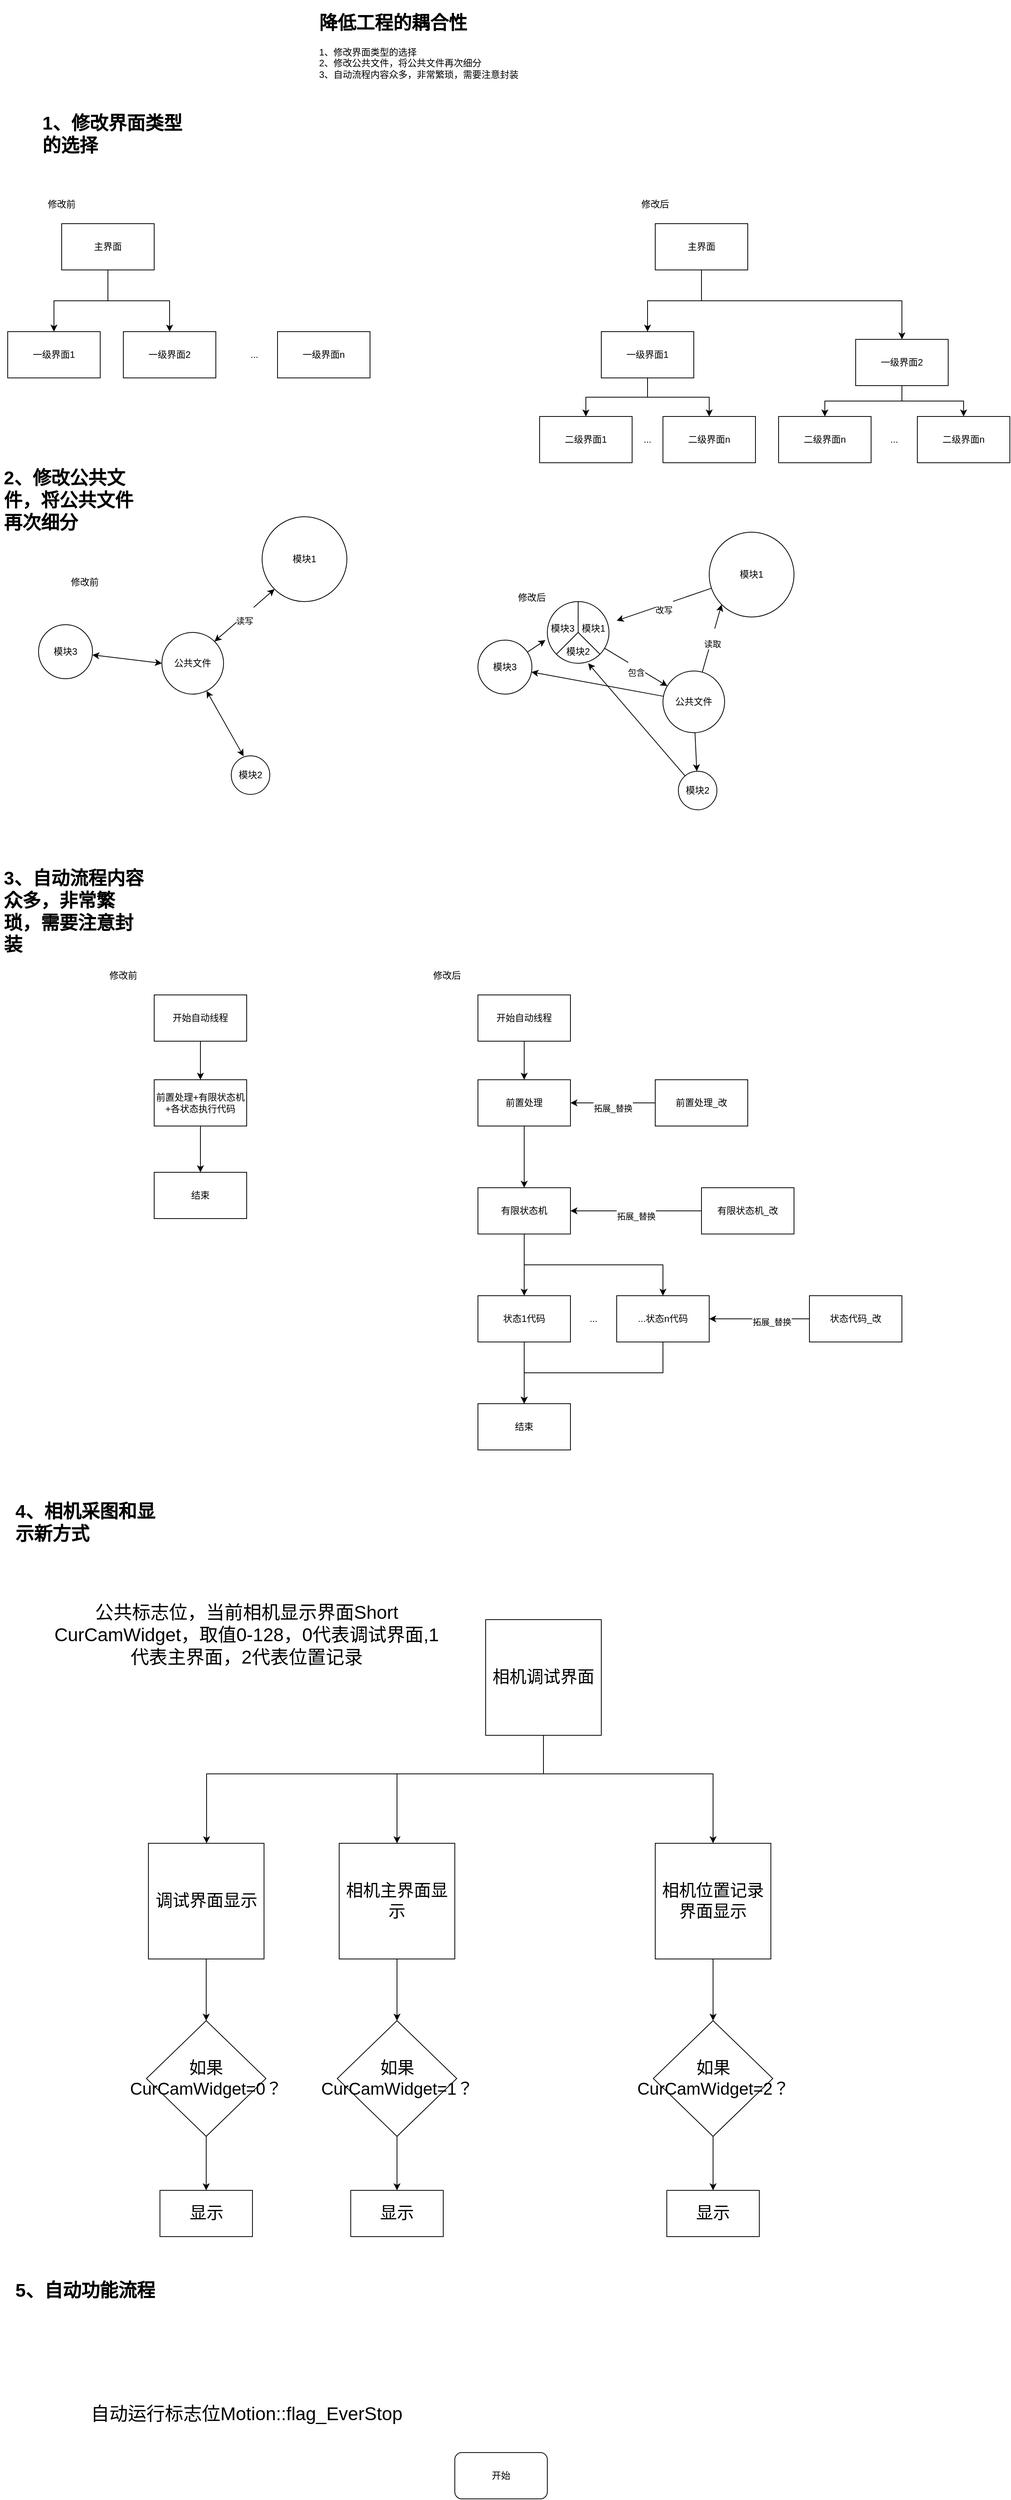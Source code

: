 <mxfile version="21.6.6" type="github">
  <diagram name="第 1 页" id="BK7UexbAD5S3coaDiWZC">
    <mxGraphModel dx="1221" dy="622" grid="1" gridSize="10" guides="1" tooltips="1" connect="1" arrows="1" fold="1" page="1" pageScale="1" pageWidth="827" pageHeight="1169" math="0" shadow="0">
      <root>
        <mxCell id="0" />
        <mxCell id="1" parent="0" />
        <mxCell id="pPquGkvTpnL6xaR8iwFb-2" value="&lt;h1&gt;降低工程的耦合性&lt;/h1&gt;&lt;div&gt;1、修改界面类型的选择&lt;/div&gt;&lt;div&gt;2、修改公共文件，将公共文件再次细分&lt;/div&gt;&lt;div&gt;3、自动流程内容众多，非常繁琐，需要注意封装&lt;/div&gt;" style="text;html=1;strokeColor=none;fillColor=none;spacing=5;spacingTop=-20;whiteSpace=wrap;overflow=hidden;rounded=0;" parent="1" vertex="1">
          <mxGeometry x="419" y="60" width="371" height="120" as="geometry" />
        </mxCell>
        <mxCell id="pPquGkvTpnL6xaR8iwFb-4" value="&lt;h1&gt;1、修改界面类型的选择&lt;br&gt;&lt;/h1&gt;" style="text;html=1;strokeColor=none;fillColor=none;spacing=5;spacingTop=-20;whiteSpace=wrap;overflow=hidden;rounded=0;" parent="1" vertex="1">
          <mxGeometry x="60" y="190" width="190" height="120" as="geometry" />
        </mxCell>
        <mxCell id="pPquGkvTpnL6xaR8iwFb-5" value="修改前" style="text;html=1;strokeColor=none;fillColor=none;align=center;verticalAlign=middle;whiteSpace=wrap;rounded=0;" parent="1" vertex="1">
          <mxGeometry x="60" y="300" width="60" height="30" as="geometry" />
        </mxCell>
        <mxCell id="pPquGkvTpnL6xaR8iwFb-9" style="edgeStyle=orthogonalEdgeStyle;rounded=0;orthogonalLoop=1;jettySize=auto;html=1;" parent="1" source="pPquGkvTpnL6xaR8iwFb-6" target="pPquGkvTpnL6xaR8iwFb-7" edge="1">
          <mxGeometry relative="1" as="geometry" />
        </mxCell>
        <mxCell id="pPquGkvTpnL6xaR8iwFb-10" style="edgeStyle=orthogonalEdgeStyle;rounded=0;orthogonalLoop=1;jettySize=auto;html=1;" parent="1" source="pPquGkvTpnL6xaR8iwFb-6" target="pPquGkvTpnL6xaR8iwFb-8" edge="1">
          <mxGeometry relative="1" as="geometry" />
        </mxCell>
        <mxCell id="pPquGkvTpnL6xaR8iwFb-6" value="主界面" style="rounded=0;whiteSpace=wrap;html=1;" parent="1" vertex="1">
          <mxGeometry x="90" y="340" width="120" height="60" as="geometry" />
        </mxCell>
        <mxCell id="pPquGkvTpnL6xaR8iwFb-7" value="一级界面1" style="rounded=0;whiteSpace=wrap;html=1;" parent="1" vertex="1">
          <mxGeometry x="20" y="480" width="120" height="60" as="geometry" />
        </mxCell>
        <mxCell id="pPquGkvTpnL6xaR8iwFb-8" value="一级界面2" style="rounded=0;whiteSpace=wrap;html=1;" parent="1" vertex="1">
          <mxGeometry x="170" y="480" width="120" height="60" as="geometry" />
        </mxCell>
        <mxCell id="pPquGkvTpnL6xaR8iwFb-11" value="一级界面n" style="rounded=0;whiteSpace=wrap;html=1;" parent="1" vertex="1">
          <mxGeometry x="370" y="480" width="120" height="60" as="geometry" />
        </mxCell>
        <mxCell id="pPquGkvTpnL6xaR8iwFb-12" value="..." style="text;html=1;strokeColor=none;fillColor=none;align=center;verticalAlign=middle;whiteSpace=wrap;rounded=0;" parent="1" vertex="1">
          <mxGeometry x="310" y="495" width="60" height="30" as="geometry" />
        </mxCell>
        <mxCell id="pPquGkvTpnL6xaR8iwFb-13" value="修改后" style="text;html=1;strokeColor=none;fillColor=none;align=center;verticalAlign=middle;whiteSpace=wrap;rounded=0;" parent="1" vertex="1">
          <mxGeometry x="830" y="300" width="60" height="30" as="geometry" />
        </mxCell>
        <mxCell id="pPquGkvTpnL6xaR8iwFb-14" style="edgeStyle=orthogonalEdgeStyle;rounded=0;orthogonalLoop=1;jettySize=auto;html=1;" parent="1" source="pPquGkvTpnL6xaR8iwFb-16" target="pPquGkvTpnL6xaR8iwFb-17" edge="1">
          <mxGeometry relative="1" as="geometry" />
        </mxCell>
        <mxCell id="pPquGkvTpnL6xaR8iwFb-15" style="edgeStyle=orthogonalEdgeStyle;rounded=0;orthogonalLoop=1;jettySize=auto;html=1;" parent="1" source="pPquGkvTpnL6xaR8iwFb-16" target="pPquGkvTpnL6xaR8iwFb-18" edge="1">
          <mxGeometry relative="1" as="geometry">
            <Array as="points">
              <mxPoint x="920" y="440" />
              <mxPoint x="1180" y="440" />
            </Array>
          </mxGeometry>
        </mxCell>
        <mxCell id="pPquGkvTpnL6xaR8iwFb-16" value="主界面" style="rounded=0;whiteSpace=wrap;html=1;" parent="1" vertex="1">
          <mxGeometry x="860" y="340" width="120" height="60" as="geometry" />
        </mxCell>
        <mxCell id="pPquGkvTpnL6xaR8iwFb-26" style="edgeStyle=orthogonalEdgeStyle;rounded=0;orthogonalLoop=1;jettySize=auto;html=1;entryX=0.5;entryY=0;entryDx=0;entryDy=0;" parent="1" source="pPquGkvTpnL6xaR8iwFb-17" target="pPquGkvTpnL6xaR8iwFb-19" edge="1">
          <mxGeometry relative="1" as="geometry" />
        </mxCell>
        <mxCell id="pPquGkvTpnL6xaR8iwFb-27" style="edgeStyle=orthogonalEdgeStyle;rounded=0;orthogonalLoop=1;jettySize=auto;html=1;" parent="1" source="pPquGkvTpnL6xaR8iwFb-17" target="pPquGkvTpnL6xaR8iwFb-21" edge="1">
          <mxGeometry relative="1" as="geometry" />
        </mxCell>
        <mxCell id="pPquGkvTpnL6xaR8iwFb-17" value="一级界面1" style="rounded=0;whiteSpace=wrap;html=1;" parent="1" vertex="1">
          <mxGeometry x="790" y="480" width="120" height="60" as="geometry" />
        </mxCell>
        <mxCell id="pPquGkvTpnL6xaR8iwFb-28" style="edgeStyle=orthogonalEdgeStyle;rounded=0;orthogonalLoop=1;jettySize=auto;html=1;entryX=0.5;entryY=0;entryDx=0;entryDy=0;" parent="1" source="pPquGkvTpnL6xaR8iwFb-18" target="pPquGkvTpnL6xaR8iwFb-22" edge="1">
          <mxGeometry relative="1" as="geometry" />
        </mxCell>
        <mxCell id="pPquGkvTpnL6xaR8iwFb-29" style="edgeStyle=orthogonalEdgeStyle;rounded=0;orthogonalLoop=1;jettySize=auto;html=1;entryX=0.5;entryY=0;entryDx=0;entryDy=0;" parent="1" source="pPquGkvTpnL6xaR8iwFb-18" target="pPquGkvTpnL6xaR8iwFb-23" edge="1">
          <mxGeometry relative="1" as="geometry" />
        </mxCell>
        <mxCell id="pPquGkvTpnL6xaR8iwFb-18" value="一级界面2" style="rounded=0;whiteSpace=wrap;html=1;" parent="1" vertex="1">
          <mxGeometry x="1120" y="490" width="120" height="60" as="geometry" />
        </mxCell>
        <mxCell id="pPquGkvTpnL6xaR8iwFb-19" value="二级界面1" style="rounded=0;whiteSpace=wrap;html=1;" parent="1" vertex="1">
          <mxGeometry x="710" y="590" width="120" height="60" as="geometry" />
        </mxCell>
        <mxCell id="pPquGkvTpnL6xaR8iwFb-21" value="二级界面n" style="rounded=0;whiteSpace=wrap;html=1;" parent="1" vertex="1">
          <mxGeometry x="870" y="590" width="120" height="60" as="geometry" />
        </mxCell>
        <mxCell id="pPquGkvTpnL6xaR8iwFb-22" value="二级界面n" style="rounded=0;whiteSpace=wrap;html=1;" parent="1" vertex="1">
          <mxGeometry x="1020" y="590" width="120" height="60" as="geometry" />
        </mxCell>
        <mxCell id="pPquGkvTpnL6xaR8iwFb-23" value="二级界面n" style="rounded=0;whiteSpace=wrap;html=1;" parent="1" vertex="1">
          <mxGeometry x="1200" y="590" width="120" height="60" as="geometry" />
        </mxCell>
        <mxCell id="pPquGkvTpnL6xaR8iwFb-24" value="..." style="text;html=1;strokeColor=none;fillColor=none;align=center;verticalAlign=middle;whiteSpace=wrap;rounded=0;" parent="1" vertex="1">
          <mxGeometry x="1140" y="605" width="60" height="30" as="geometry" />
        </mxCell>
        <mxCell id="pPquGkvTpnL6xaR8iwFb-25" value="..." style="text;html=1;strokeColor=none;fillColor=none;align=center;verticalAlign=middle;whiteSpace=wrap;rounded=0;" parent="1" vertex="1">
          <mxGeometry x="820" y="605" width="60" height="30" as="geometry" />
        </mxCell>
        <mxCell id="pPquGkvTpnL6xaR8iwFb-30" value="&lt;h1&gt;2、修改公共文件，将公共文件再次细分&lt;br&gt;&lt;/h1&gt;" style="text;html=1;strokeColor=none;fillColor=none;spacing=5;spacingTop=-20;whiteSpace=wrap;overflow=hidden;rounded=0;" parent="1" vertex="1">
          <mxGeometry x="10" y="650" width="190" height="120" as="geometry" />
        </mxCell>
        <mxCell id="pPquGkvTpnL6xaR8iwFb-31" value="公共文件" style="ellipse;whiteSpace=wrap;html=1;aspect=fixed;" parent="1" vertex="1">
          <mxGeometry x="220" y="870" width="80" height="80" as="geometry" />
        </mxCell>
        <mxCell id="pPquGkvTpnL6xaR8iwFb-32" value="修改前" style="text;html=1;strokeColor=none;fillColor=none;align=center;verticalAlign=middle;whiteSpace=wrap;rounded=0;" parent="1" vertex="1">
          <mxGeometry x="90" y="790" width="60" height="30" as="geometry" />
        </mxCell>
        <mxCell id="pPquGkvTpnL6xaR8iwFb-33" value="模块1" style="ellipse;whiteSpace=wrap;html=1;aspect=fixed;" parent="1" vertex="1">
          <mxGeometry x="350" y="720" width="110" height="110" as="geometry" />
        </mxCell>
        <mxCell id="pPquGkvTpnL6xaR8iwFb-35" value="模块2" style="ellipse;whiteSpace=wrap;html=1;aspect=fixed;" parent="1" vertex="1">
          <mxGeometry x="310" y="1030" width="50" height="50" as="geometry" />
        </mxCell>
        <mxCell id="pPquGkvTpnL6xaR8iwFb-37" value="模块3" style="ellipse;whiteSpace=wrap;html=1;aspect=fixed;" parent="1" vertex="1">
          <mxGeometry x="60" y="860" width="70" height="70" as="geometry" />
        </mxCell>
        <mxCell id="pPquGkvTpnL6xaR8iwFb-48" style="rounded=0;orthogonalLoop=1;jettySize=auto;html=1;" parent="1" source="pPquGkvTpnL6xaR8iwFb-50" target="pPquGkvTpnL6xaR8iwFb-55" edge="1">
          <mxGeometry relative="1" as="geometry" />
        </mxCell>
        <mxCell id="pPquGkvTpnL6xaR8iwFb-49" style="rounded=0;orthogonalLoop=1;jettySize=auto;html=1;" parent="1" source="pPquGkvTpnL6xaR8iwFb-50" target="pPquGkvTpnL6xaR8iwFb-57" edge="1">
          <mxGeometry relative="1" as="geometry" />
        </mxCell>
        <mxCell id="pPquGkvTpnL6xaR8iwFb-50" value="公共文件" style="ellipse;whiteSpace=wrap;html=1;aspect=fixed;" parent="1" vertex="1">
          <mxGeometry x="870" y="920" width="80" height="80" as="geometry" />
        </mxCell>
        <mxCell id="pPquGkvTpnL6xaR8iwFb-51" value="修改后" style="text;html=1;strokeColor=none;fillColor=none;align=center;verticalAlign=middle;whiteSpace=wrap;rounded=0;" parent="1" vertex="1">
          <mxGeometry x="670" y="810" width="60" height="30" as="geometry" />
        </mxCell>
        <mxCell id="pPquGkvTpnL6xaR8iwFb-67" value="&lt;br&gt;改写" style="rounded=0;orthogonalLoop=1;jettySize=auto;html=1;" parent="1" source="pPquGkvTpnL6xaR8iwFb-53" target="pPquGkvTpnL6xaR8iwFb-65" edge="1">
          <mxGeometry relative="1" as="geometry" />
        </mxCell>
        <mxCell id="pPquGkvTpnL6xaR8iwFb-53" value="模块1" style="ellipse;whiteSpace=wrap;html=1;aspect=fixed;" parent="1" vertex="1">
          <mxGeometry x="930" y="740" width="110" height="110" as="geometry" />
        </mxCell>
        <mxCell id="pPquGkvTpnL6xaR8iwFb-72" style="rounded=0;orthogonalLoop=1;jettySize=auto;html=1;" parent="1" source="pPquGkvTpnL6xaR8iwFb-55" target="pPquGkvTpnL6xaR8iwFb-66" edge="1">
          <mxGeometry relative="1" as="geometry" />
        </mxCell>
        <mxCell id="pPquGkvTpnL6xaR8iwFb-55" value="模块2" style="ellipse;whiteSpace=wrap;html=1;aspect=fixed;" parent="1" vertex="1">
          <mxGeometry x="890" y="1050" width="50" height="50" as="geometry" />
        </mxCell>
        <mxCell id="pPquGkvTpnL6xaR8iwFb-73" style="rounded=0;orthogonalLoop=1;jettySize=auto;html=1;" parent="1" source="pPquGkvTpnL6xaR8iwFb-57" target="pPquGkvTpnL6xaR8iwFb-64" edge="1">
          <mxGeometry relative="1" as="geometry" />
        </mxCell>
        <mxCell id="pPquGkvTpnL6xaR8iwFb-57" value="模块3" style="ellipse;whiteSpace=wrap;html=1;aspect=fixed;" parent="1" vertex="1">
          <mxGeometry x="630" y="880" width="70" height="70" as="geometry" />
        </mxCell>
        <mxCell id="pPquGkvTpnL6xaR8iwFb-74" value="&lt;br&gt;包含" style="rounded=0;orthogonalLoop=1;jettySize=auto;html=1;" parent="1" source="pPquGkvTpnL6xaR8iwFb-60" target="pPquGkvTpnL6xaR8iwFb-50" edge="1">
          <mxGeometry relative="1" as="geometry" />
        </mxCell>
        <mxCell id="pPquGkvTpnL6xaR8iwFb-60" value="" style="ellipse;whiteSpace=wrap;html=1;aspect=fixed;" parent="1" vertex="1">
          <mxGeometry x="720" y="830" width="80" height="80" as="geometry" />
        </mxCell>
        <mxCell id="pPquGkvTpnL6xaR8iwFb-61" value="" style="endArrow=none;html=1;rounded=0;exitX=0.5;exitY=0;exitDx=0;exitDy=0;entryX=0.5;entryY=0.5;entryDx=0;entryDy=0;entryPerimeter=0;" parent="1" source="pPquGkvTpnL6xaR8iwFb-60" target="pPquGkvTpnL6xaR8iwFb-60" edge="1">
          <mxGeometry width="50" height="50" relative="1" as="geometry">
            <mxPoint x="800" y="790" as="sourcePoint" />
            <mxPoint x="850" y="740" as="targetPoint" />
          </mxGeometry>
        </mxCell>
        <mxCell id="pPquGkvTpnL6xaR8iwFb-62" value="" style="endArrow=none;html=1;rounded=0;exitX=0;exitY=1;exitDx=0;exitDy=0;" parent="1" source="pPquGkvTpnL6xaR8iwFb-60" edge="1">
          <mxGeometry width="50" height="50" relative="1" as="geometry">
            <mxPoint x="800" y="780" as="sourcePoint" />
            <mxPoint x="760" y="870" as="targetPoint" />
          </mxGeometry>
        </mxCell>
        <mxCell id="pPquGkvTpnL6xaR8iwFb-63" value="" style="endArrow=none;html=1;rounded=0;exitX=1;exitY=1;exitDx=0;exitDy=0;" parent="1" source="pPquGkvTpnL6xaR8iwFb-60" edge="1">
          <mxGeometry width="50" height="50" relative="1" as="geometry">
            <mxPoint x="840" y="770" as="sourcePoint" />
            <mxPoint x="760" y="870" as="targetPoint" />
          </mxGeometry>
        </mxCell>
        <mxCell id="pPquGkvTpnL6xaR8iwFb-64" value="模块3" style="text;html=1;strokeColor=none;fillColor=none;align=center;verticalAlign=middle;whiteSpace=wrap;rounded=0;" parent="1" vertex="1">
          <mxGeometry x="710" y="850" width="60" height="30" as="geometry" />
        </mxCell>
        <mxCell id="pPquGkvTpnL6xaR8iwFb-65" value="模块1" style="text;html=1;strokeColor=none;fillColor=none;align=center;verticalAlign=middle;whiteSpace=wrap;rounded=0;" parent="1" vertex="1">
          <mxGeometry x="750" y="850" width="60" height="30" as="geometry" />
        </mxCell>
        <mxCell id="pPquGkvTpnL6xaR8iwFb-66" value="模块2" style="text;html=1;strokeColor=none;fillColor=none;align=center;verticalAlign=middle;whiteSpace=wrap;rounded=0;" parent="1" vertex="1">
          <mxGeometry x="730" y="880" width="60" height="30" as="geometry" />
        </mxCell>
        <mxCell id="pPquGkvTpnL6xaR8iwFb-68" value="&lt;br&gt;读取" style="rounded=0;orthogonalLoop=1;jettySize=auto;html=1;entryX=0;entryY=1;entryDx=0;entryDy=0;" parent="1" source="pPquGkvTpnL6xaR8iwFb-50" target="pPquGkvTpnL6xaR8iwFb-53" edge="1">
          <mxGeometry relative="1" as="geometry">
            <mxPoint x="869" y="903" as="sourcePoint" />
            <mxPoint x="960" y="860" as="targetPoint" />
          </mxGeometry>
        </mxCell>
        <mxCell id="pPquGkvTpnL6xaR8iwFb-76" value="&lt;br&gt;读写" style="endArrow=classic;startArrow=classic;html=1;rounded=0;entryX=0;entryY=1;entryDx=0;entryDy=0;exitX=1;exitY=0;exitDx=0;exitDy=0;" parent="1" source="pPquGkvTpnL6xaR8iwFb-31" target="pPquGkvTpnL6xaR8iwFb-33" edge="1">
          <mxGeometry width="50" height="50" relative="1" as="geometry">
            <mxPoint x="310" y="880" as="sourcePoint" />
            <mxPoint x="360" y="830" as="targetPoint" />
          </mxGeometry>
        </mxCell>
        <mxCell id="pPquGkvTpnL6xaR8iwFb-77" value="" style="endArrow=classic;startArrow=classic;html=1;rounded=0;exitX=0.32;exitY=0.012;exitDx=0;exitDy=0;exitPerimeter=0;entryX=0.725;entryY=0.948;entryDx=0;entryDy=0;entryPerimeter=0;" parent="1" source="pPquGkvTpnL6xaR8iwFb-35" target="pPquGkvTpnL6xaR8iwFb-31" edge="1">
          <mxGeometry width="50" height="50" relative="1" as="geometry">
            <mxPoint x="510" y="950" as="sourcePoint" />
            <mxPoint x="560" y="900" as="targetPoint" />
          </mxGeometry>
        </mxCell>
        <mxCell id="pPquGkvTpnL6xaR8iwFb-78" value="" style="endArrow=classic;startArrow=classic;html=1;rounded=0;entryX=0;entryY=0.5;entryDx=0;entryDy=0;" parent="1" source="pPquGkvTpnL6xaR8iwFb-37" target="pPquGkvTpnL6xaR8iwFb-31" edge="1">
          <mxGeometry width="50" height="50" relative="1" as="geometry">
            <mxPoint x="100" y="1050" as="sourcePoint" />
            <mxPoint x="150" y="1000" as="targetPoint" />
          </mxGeometry>
        </mxCell>
        <mxCell id="pPquGkvTpnL6xaR8iwFb-80" value="&lt;h1&gt;3、自动流程内容众多，非常繁琐，需要注意封装&lt;br&gt;&lt;/h1&gt;" style="text;html=1;strokeColor=none;fillColor=none;spacing=5;spacingTop=-20;whiteSpace=wrap;overflow=hidden;rounded=0;" parent="1" vertex="1">
          <mxGeometry x="10" y="1169" width="190" height="120" as="geometry" />
        </mxCell>
        <mxCell id="pPquGkvTpnL6xaR8iwFb-86" value="" style="edgeStyle=orthogonalEdgeStyle;rounded=0;orthogonalLoop=1;jettySize=auto;html=1;" parent="1" source="pPquGkvTpnL6xaR8iwFb-82" target="pPquGkvTpnL6xaR8iwFb-85" edge="1">
          <mxGeometry relative="1" as="geometry" />
        </mxCell>
        <mxCell id="pPquGkvTpnL6xaR8iwFb-82" value="开始自动线程" style="rounded=0;whiteSpace=wrap;html=1;" parent="1" vertex="1">
          <mxGeometry x="210" y="1340" width="120" height="60" as="geometry" />
        </mxCell>
        <mxCell id="pPquGkvTpnL6xaR8iwFb-83" value="修改前" style="text;html=1;strokeColor=none;fillColor=none;align=center;verticalAlign=middle;whiteSpace=wrap;rounded=0;" parent="1" vertex="1">
          <mxGeometry x="140" y="1300" width="60" height="30" as="geometry" />
        </mxCell>
        <mxCell id="pPquGkvTpnL6xaR8iwFb-88" value="" style="edgeStyle=orthogonalEdgeStyle;rounded=0;orthogonalLoop=1;jettySize=auto;html=1;" parent="1" source="pPquGkvTpnL6xaR8iwFb-85" target="pPquGkvTpnL6xaR8iwFb-87" edge="1">
          <mxGeometry relative="1" as="geometry" />
        </mxCell>
        <mxCell id="pPquGkvTpnL6xaR8iwFb-85" value="前置处理+有限状态机+各状态执行代码" style="rounded=0;whiteSpace=wrap;html=1;" parent="1" vertex="1">
          <mxGeometry x="210" y="1450" width="120" height="60" as="geometry" />
        </mxCell>
        <mxCell id="pPquGkvTpnL6xaR8iwFb-87" value="结束" style="whiteSpace=wrap;html=1;rounded=0;" parent="1" vertex="1">
          <mxGeometry x="210" y="1570" width="120" height="60" as="geometry" />
        </mxCell>
        <mxCell id="pPquGkvTpnL6xaR8iwFb-105" value="" style="edgeStyle=orthogonalEdgeStyle;rounded=0;orthogonalLoop=1;jettySize=auto;html=1;" parent="1" source="pPquGkvTpnL6xaR8iwFb-90" target="pPquGkvTpnL6xaR8iwFb-93" edge="1">
          <mxGeometry relative="1" as="geometry" />
        </mxCell>
        <mxCell id="pPquGkvTpnL6xaR8iwFb-90" value="开始自动线程" style="rounded=0;whiteSpace=wrap;html=1;" parent="1" vertex="1">
          <mxGeometry x="630" y="1340" width="120" height="60" as="geometry" />
        </mxCell>
        <mxCell id="pPquGkvTpnL6xaR8iwFb-91" value="修改后" style="text;html=1;strokeColor=none;fillColor=none;align=center;verticalAlign=middle;whiteSpace=wrap;rounded=0;" parent="1" vertex="1">
          <mxGeometry x="560" y="1300" width="60" height="30" as="geometry" />
        </mxCell>
        <mxCell id="pPquGkvTpnL6xaR8iwFb-96" value="" style="edgeStyle=orthogonalEdgeStyle;rounded=0;orthogonalLoop=1;jettySize=auto;html=1;" parent="1" source="pPquGkvTpnL6xaR8iwFb-93" target="pPquGkvTpnL6xaR8iwFb-95" edge="1">
          <mxGeometry relative="1" as="geometry" />
        </mxCell>
        <mxCell id="pPquGkvTpnL6xaR8iwFb-93" value="前置处理" style="rounded=0;whiteSpace=wrap;html=1;" parent="1" vertex="1">
          <mxGeometry x="630" y="1450" width="120" height="60" as="geometry" />
        </mxCell>
        <mxCell id="pPquGkvTpnL6xaR8iwFb-94" value="结束" style="whiteSpace=wrap;html=1;rounded=0;" parent="1" vertex="1">
          <mxGeometry x="630" y="1870" width="120" height="60" as="geometry" />
        </mxCell>
        <mxCell id="pPquGkvTpnL6xaR8iwFb-98" value="" style="edgeStyle=orthogonalEdgeStyle;rounded=0;orthogonalLoop=1;jettySize=auto;html=1;" parent="1" source="pPquGkvTpnL6xaR8iwFb-95" target="pPquGkvTpnL6xaR8iwFb-97" edge="1">
          <mxGeometry relative="1" as="geometry" />
        </mxCell>
        <mxCell id="pPquGkvTpnL6xaR8iwFb-101" style="edgeStyle=orthogonalEdgeStyle;rounded=0;orthogonalLoop=1;jettySize=auto;html=1;" parent="1" source="pPquGkvTpnL6xaR8iwFb-95" target="pPquGkvTpnL6xaR8iwFb-99" edge="1">
          <mxGeometry relative="1" as="geometry">
            <Array as="points">
              <mxPoint x="690" y="1690" />
              <mxPoint x="870" y="1690" />
            </Array>
          </mxGeometry>
        </mxCell>
        <mxCell id="pPquGkvTpnL6xaR8iwFb-95" value="&lt;span style=&quot;color: rgb(0, 0, 0); font-family: Helvetica; font-size: 12px; font-style: normal; font-variant-ligatures: normal; font-variant-caps: normal; font-weight: 400; letter-spacing: normal; orphans: 2; text-align: center; text-indent: 0px; text-transform: none; widows: 2; word-spacing: 0px; -webkit-text-stroke-width: 0px; background-color: rgb(251, 251, 251); text-decoration-thickness: initial; text-decoration-style: initial; text-decoration-color: initial; float: none; display: inline !important;&quot;&gt;有限状态机&lt;/span&gt;&lt;br&gt;" style="whiteSpace=wrap;html=1;rounded=0;" parent="1" vertex="1">
          <mxGeometry x="630" y="1590" width="120" height="60" as="geometry" />
        </mxCell>
        <mxCell id="pPquGkvTpnL6xaR8iwFb-104" style="edgeStyle=orthogonalEdgeStyle;rounded=0;orthogonalLoop=1;jettySize=auto;html=1;entryX=0.5;entryY=0;entryDx=0;entryDy=0;" parent="1" source="pPquGkvTpnL6xaR8iwFb-97" target="pPquGkvTpnL6xaR8iwFb-94" edge="1">
          <mxGeometry relative="1" as="geometry" />
        </mxCell>
        <mxCell id="pPquGkvTpnL6xaR8iwFb-97" value="&lt;span style=&quot;color: rgb(0, 0, 0); font-family: Helvetica; font-size: 12px; font-style: normal; font-variant-ligatures: normal; font-variant-caps: normal; font-weight: 400; letter-spacing: normal; orphans: 2; text-align: center; text-indent: 0px; text-transform: none; widows: 2; word-spacing: 0px; -webkit-text-stroke-width: 0px; background-color: rgb(251, 251, 251); text-decoration-thickness: initial; text-decoration-style: initial; text-decoration-color: initial; float: none; display: inline !important;&quot;&gt;状态1代码&lt;/span&gt;" style="whiteSpace=wrap;html=1;rounded=0;" parent="1" vertex="1">
          <mxGeometry x="630" y="1730" width="120" height="60" as="geometry" />
        </mxCell>
        <mxCell id="pPquGkvTpnL6xaR8iwFb-103" style="edgeStyle=orthogonalEdgeStyle;rounded=0;orthogonalLoop=1;jettySize=auto;html=1;" parent="1" source="pPquGkvTpnL6xaR8iwFb-99" target="pPquGkvTpnL6xaR8iwFb-94" edge="1">
          <mxGeometry relative="1" as="geometry">
            <Array as="points">
              <mxPoint x="870" y="1830" />
              <mxPoint x="690" y="1830" />
            </Array>
          </mxGeometry>
        </mxCell>
        <mxCell id="pPquGkvTpnL6xaR8iwFb-99" value="...状态n代码" style="whiteSpace=wrap;html=1;rounded=0;" parent="1" vertex="1">
          <mxGeometry x="810" y="1730" width="120" height="60" as="geometry" />
        </mxCell>
        <mxCell id="pPquGkvTpnL6xaR8iwFb-102" value="..." style="text;html=1;strokeColor=none;fillColor=none;align=center;verticalAlign=middle;whiteSpace=wrap;rounded=0;" parent="1" vertex="1">
          <mxGeometry x="750" y="1745" width="60" height="30" as="geometry" />
        </mxCell>
        <mxCell id="pPquGkvTpnL6xaR8iwFb-107" value="&lt;br&gt;拓展_替换" style="edgeStyle=orthogonalEdgeStyle;rounded=0;orthogonalLoop=1;jettySize=auto;html=1;" parent="1" source="pPquGkvTpnL6xaR8iwFb-106" target="pPquGkvTpnL6xaR8iwFb-95" edge="1">
          <mxGeometry relative="1" as="geometry" />
        </mxCell>
        <mxCell id="pPquGkvTpnL6xaR8iwFb-106" value="有限状态机_改" style="rounded=0;whiteSpace=wrap;html=1;" parent="1" vertex="1">
          <mxGeometry x="920" y="1590" width="120" height="60" as="geometry" />
        </mxCell>
        <mxCell id="pPquGkvTpnL6xaR8iwFb-111" style="edgeStyle=orthogonalEdgeStyle;rounded=0;orthogonalLoop=1;jettySize=auto;html=1;" parent="1" source="pPquGkvTpnL6xaR8iwFb-108" target="pPquGkvTpnL6xaR8iwFb-99" edge="1">
          <mxGeometry relative="1" as="geometry" />
        </mxCell>
        <mxCell id="pPquGkvTpnL6xaR8iwFb-112" value="&lt;br style=&quot;border-color: var(--border-color);&quot;&gt;拓展_替换" style="edgeLabel;html=1;align=center;verticalAlign=middle;resizable=0;points=[];" parent="pPquGkvTpnL6xaR8iwFb-111" vertex="1" connectable="0">
          <mxGeometry x="-0.236" y="-3" relative="1" as="geometry">
            <mxPoint as="offset" />
          </mxGeometry>
        </mxCell>
        <mxCell id="pPquGkvTpnL6xaR8iwFb-108" value="状态代码_改" style="rounded=0;whiteSpace=wrap;html=1;" parent="1" vertex="1">
          <mxGeometry x="1060" y="1730" width="120" height="60" as="geometry" />
        </mxCell>
        <mxCell id="pPquGkvTpnL6xaR8iwFb-110" style="edgeStyle=orthogonalEdgeStyle;rounded=0;orthogonalLoop=1;jettySize=auto;html=1;" parent="1" source="pPquGkvTpnL6xaR8iwFb-109" target="pPquGkvTpnL6xaR8iwFb-93" edge="1">
          <mxGeometry relative="1" as="geometry" />
        </mxCell>
        <mxCell id="pPquGkvTpnL6xaR8iwFb-113" value="&lt;br style=&quot;border-color: var(--border-color);&quot;&gt;拓展_替换" style="edgeLabel;html=1;align=center;verticalAlign=middle;resizable=0;points=[];" parent="pPquGkvTpnL6xaR8iwFb-110" vertex="1" connectable="0">
          <mxGeometry x="0.013" relative="1" as="geometry">
            <mxPoint as="offset" />
          </mxGeometry>
        </mxCell>
        <mxCell id="pPquGkvTpnL6xaR8iwFb-109" value="前置处理_改" style="rounded=0;whiteSpace=wrap;html=1;" parent="1" vertex="1">
          <mxGeometry x="860" y="1450" width="120" height="60" as="geometry" />
        </mxCell>
        <mxCell id="MYqTN4B3eqH99weHO--5-1" value="&lt;h1&gt;4、相机采图和显示新方式&lt;br&gt;&lt;/h1&gt;" style="text;html=1;strokeColor=none;fillColor=none;spacing=5;spacingTop=-20;whiteSpace=wrap;overflow=hidden;rounded=0;" parent="1" vertex="1">
          <mxGeometry x="25" y="1990" width="190" height="120" as="geometry" />
        </mxCell>
        <mxCell id="MYqTN4B3eqH99weHO--5-2" value="&lt;font style=&quot;font-size: 24px;&quot;&gt;公共标志位，当前相机显示界面Short CurCamWidget，取值0-128，0代表调试界面,1代表主界面，2代表位置记录&lt;/font&gt;" style="text;html=1;strokeColor=none;fillColor=none;align=center;verticalAlign=middle;whiteSpace=wrap;rounded=0;" parent="1" vertex="1">
          <mxGeometry x="75" y="2080" width="510" height="180" as="geometry" />
        </mxCell>
        <mxCell id="MYqTN4B3eqH99weHO--5-6" style="edgeStyle=orthogonalEdgeStyle;rounded=0;orthogonalLoop=1;jettySize=auto;html=1;entryX=0.5;entryY=0;entryDx=0;entryDy=0;fontSize=22;" parent="1" source="MYqTN4B3eqH99weHO--5-3" target="MYqTN4B3eqH99weHO--5-4" edge="1">
          <mxGeometry relative="1" as="geometry">
            <Array as="points">
              <mxPoint x="715" y="2350" />
              <mxPoint x="525" y="2350" />
            </Array>
          </mxGeometry>
        </mxCell>
        <mxCell id="MYqTN4B3eqH99weHO--5-7" style="edgeStyle=orthogonalEdgeStyle;rounded=0;orthogonalLoop=1;jettySize=auto;html=1;fontSize=22;" parent="1" source="MYqTN4B3eqH99weHO--5-3" target="MYqTN4B3eqH99weHO--5-5" edge="1">
          <mxGeometry relative="1" as="geometry">
            <Array as="points">
              <mxPoint x="715" y="2350" />
              <mxPoint x="935" y="2350" />
            </Array>
          </mxGeometry>
        </mxCell>
        <mxCell id="cysY2TCnKWIhX7F2lm4r-6" style="edgeStyle=orthogonalEdgeStyle;rounded=0;orthogonalLoop=1;jettySize=auto;html=1;fontSize=22;" parent="1" source="MYqTN4B3eqH99weHO--5-3" target="cysY2TCnKWIhX7F2lm4r-2" edge="1">
          <mxGeometry relative="1" as="geometry">
            <Array as="points">
              <mxPoint x="715" y="2350" />
              <mxPoint x="278" y="2350" />
            </Array>
          </mxGeometry>
        </mxCell>
        <mxCell id="MYqTN4B3eqH99weHO--5-3" value="相机调试界面" style="whiteSpace=wrap;html=1;aspect=fixed;fontSize=22;" parent="1" vertex="1">
          <mxGeometry x="640" y="2150" width="150" height="150" as="geometry" />
        </mxCell>
        <mxCell id="MYqTN4B3eqH99weHO--5-10" style="edgeStyle=orthogonalEdgeStyle;rounded=0;orthogonalLoop=1;jettySize=auto;html=1;fontSize=22;" parent="1" source="MYqTN4B3eqH99weHO--5-4" target="MYqTN4B3eqH99weHO--5-9" edge="1">
          <mxGeometry relative="1" as="geometry" />
        </mxCell>
        <mxCell id="MYqTN4B3eqH99weHO--5-4" value="相机主界面显示" style="whiteSpace=wrap;html=1;aspect=fixed;fontSize=22;" parent="1" vertex="1">
          <mxGeometry x="450" y="2440" width="150" height="150" as="geometry" />
        </mxCell>
        <mxCell id="MYqTN4B3eqH99weHO--5-15" value="" style="edgeStyle=orthogonalEdgeStyle;rounded=0;orthogonalLoop=1;jettySize=auto;html=1;fontSize=22;" parent="1" source="MYqTN4B3eqH99weHO--5-5" target="MYqTN4B3eqH99weHO--5-13" edge="1">
          <mxGeometry relative="1" as="geometry" />
        </mxCell>
        <mxCell id="MYqTN4B3eqH99weHO--5-5" value="相机位置记录界面显示" style="whiteSpace=wrap;html=1;aspect=fixed;fontSize=22;" parent="1" vertex="1">
          <mxGeometry x="860" y="2440" width="150" height="150" as="geometry" />
        </mxCell>
        <mxCell id="MYqTN4B3eqH99weHO--5-12" value="" style="edgeStyle=orthogonalEdgeStyle;rounded=0;orthogonalLoop=1;jettySize=auto;html=1;fontSize=22;" parent="1" source="MYqTN4B3eqH99weHO--5-9" target="MYqTN4B3eqH99weHO--5-11" edge="1">
          <mxGeometry relative="1" as="geometry" />
        </mxCell>
        <mxCell id="MYqTN4B3eqH99weHO--5-9" value="如果CurCamWidget=1？" style="rhombus;whiteSpace=wrap;html=1;fontSize=22;" parent="1" vertex="1">
          <mxGeometry x="447.5" y="2670" width="155" height="150" as="geometry" />
        </mxCell>
        <mxCell id="MYqTN4B3eqH99weHO--5-11" value="显示" style="whiteSpace=wrap;html=1;fontSize=22;" parent="1" vertex="1">
          <mxGeometry x="465" y="2890" width="120" height="60" as="geometry" />
        </mxCell>
        <mxCell id="MYqTN4B3eqH99weHO--5-16" value="" style="edgeStyle=orthogonalEdgeStyle;rounded=0;orthogonalLoop=1;jettySize=auto;html=1;fontSize=22;" parent="1" source="MYqTN4B3eqH99weHO--5-13" target="MYqTN4B3eqH99weHO--5-14" edge="1">
          <mxGeometry relative="1" as="geometry" />
        </mxCell>
        <mxCell id="MYqTN4B3eqH99weHO--5-13" value="如果CurCamWidget=2？" style="rhombus;whiteSpace=wrap;html=1;fontSize=22;" parent="1" vertex="1">
          <mxGeometry x="857.5" y="2670" width="155" height="150" as="geometry" />
        </mxCell>
        <mxCell id="MYqTN4B3eqH99weHO--5-14" value="显示" style="whiteSpace=wrap;html=1;fontSize=22;" parent="1" vertex="1">
          <mxGeometry x="875" y="2890" width="120" height="60" as="geometry" />
        </mxCell>
        <mxCell id="cysY2TCnKWIhX7F2lm4r-1" style="edgeStyle=orthogonalEdgeStyle;rounded=0;orthogonalLoop=1;jettySize=auto;html=1;fontSize=22;" parent="1" source="cysY2TCnKWIhX7F2lm4r-2" target="cysY2TCnKWIhX7F2lm4r-4" edge="1">
          <mxGeometry relative="1" as="geometry" />
        </mxCell>
        <mxCell id="cysY2TCnKWIhX7F2lm4r-2" value="调试界面显示" style="whiteSpace=wrap;html=1;aspect=fixed;fontSize=22;" parent="1" vertex="1">
          <mxGeometry x="202.5" y="2440" width="150" height="150" as="geometry" />
        </mxCell>
        <mxCell id="cysY2TCnKWIhX7F2lm4r-3" value="" style="edgeStyle=orthogonalEdgeStyle;rounded=0;orthogonalLoop=1;jettySize=auto;html=1;fontSize=22;" parent="1" source="cysY2TCnKWIhX7F2lm4r-4" target="cysY2TCnKWIhX7F2lm4r-5" edge="1">
          <mxGeometry relative="1" as="geometry" />
        </mxCell>
        <mxCell id="cysY2TCnKWIhX7F2lm4r-4" value="如果CurCamWidget=0？" style="rhombus;whiteSpace=wrap;html=1;fontSize=22;" parent="1" vertex="1">
          <mxGeometry x="200" y="2670" width="155" height="150" as="geometry" />
        </mxCell>
        <mxCell id="cysY2TCnKWIhX7F2lm4r-5" value="显示" style="whiteSpace=wrap;html=1;fontSize=22;" parent="1" vertex="1">
          <mxGeometry x="217.5" y="2890" width="120" height="60" as="geometry" />
        </mxCell>
        <mxCell id="ElWKR-axD4p0UAUmLsEJ-1" value="&lt;h1&gt;5、自动功能流程&lt;br&gt;&lt;/h1&gt;" style="text;html=1;strokeColor=none;fillColor=none;spacing=5;spacingTop=-20;whiteSpace=wrap;overflow=hidden;rounded=0;" vertex="1" parent="1">
          <mxGeometry x="25" y="3000" width="190" height="120" as="geometry" />
        </mxCell>
        <mxCell id="ElWKR-axD4p0UAUmLsEJ-2" value="&lt;font style=&quot;font-size: 24px;&quot;&gt;自动运行标志位Motion::flag_EverStop&lt;/font&gt;" style="text;html=1;strokeColor=none;fillColor=none;align=center;verticalAlign=middle;whiteSpace=wrap;rounded=0;" vertex="1" parent="1">
          <mxGeometry x="75" y="3090" width="510" height="180" as="geometry" />
        </mxCell>
        <mxCell id="ElWKR-axD4p0UAUmLsEJ-3" value="开始" style="rounded=1;whiteSpace=wrap;html=1;" vertex="1" parent="1">
          <mxGeometry x="600" y="3230" width="120" height="60" as="geometry" />
        </mxCell>
      </root>
    </mxGraphModel>
  </diagram>
</mxfile>
